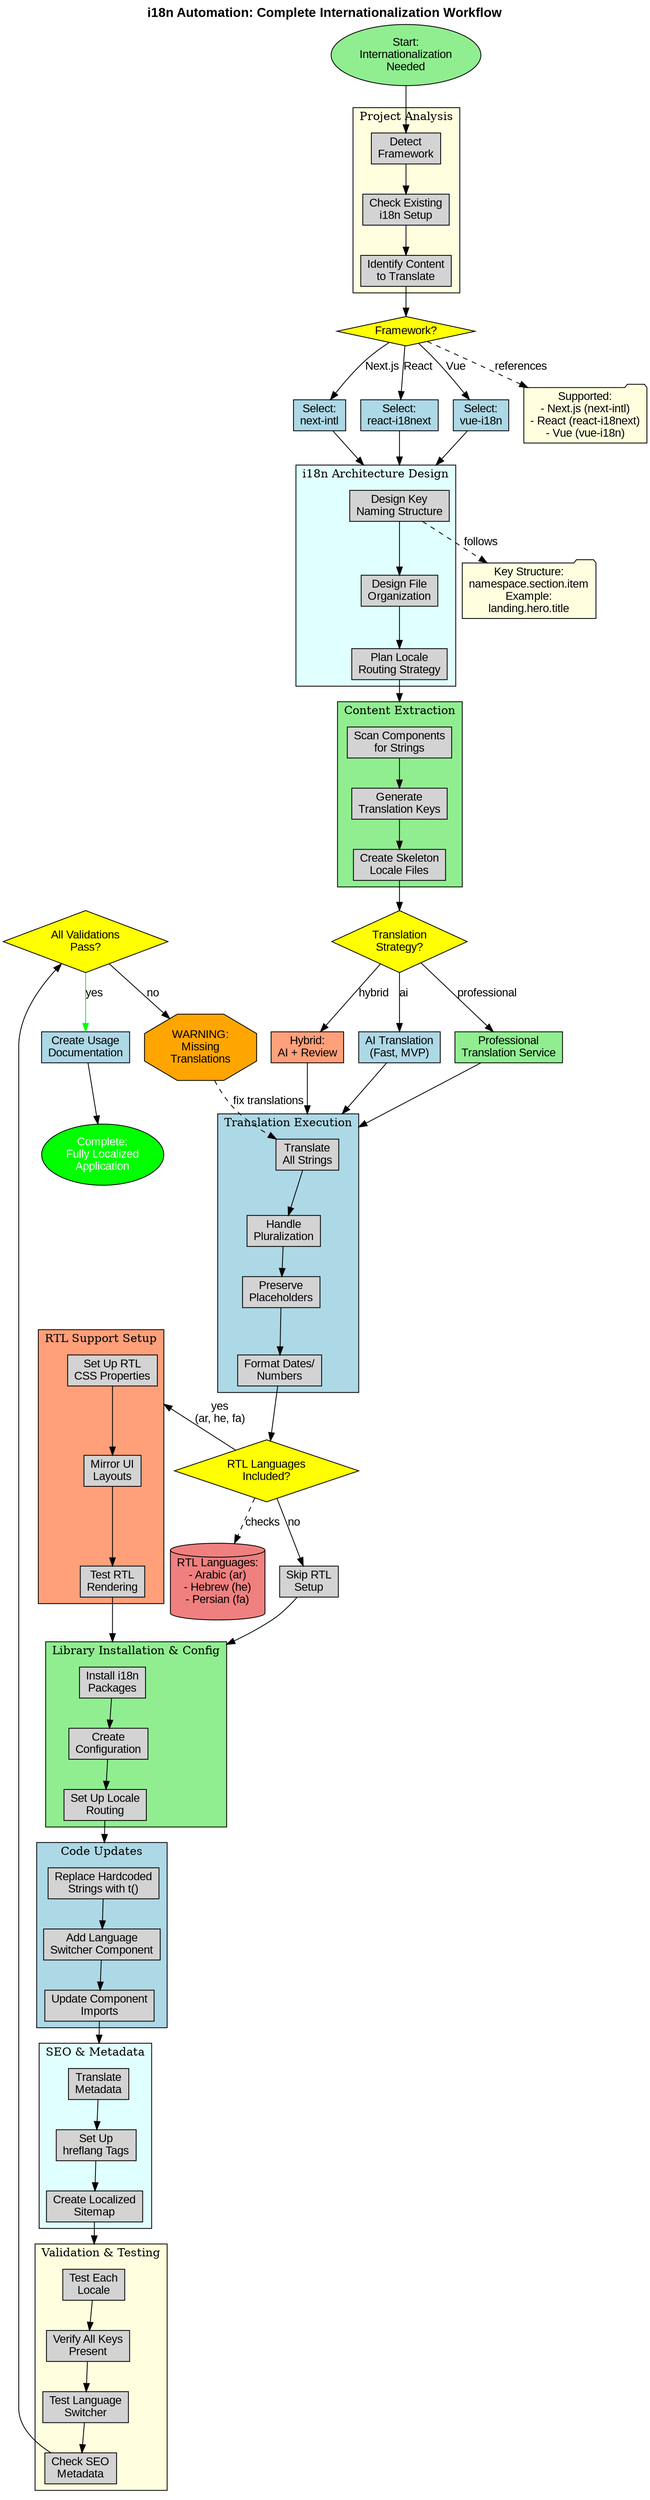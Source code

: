digraph I18nAutomation {
    rankdir=TB;
    compound=true;
    node [shape=box, style=filled, fontname="Arial"];
    edge [fontname="Arial"];

    // Start
    start [shape=ellipse, label="Start:\nInternationalization\nNeeded", fillcolor=lightgreen];
    end [shape=ellipse, label="Complete:\nFully Localized\nApplication", fillcolor=green, fontcolor=white];

    // Project Analysis
    subgraph cluster_analysis {
        label="Project Analysis";
        fillcolor=lightyellow;
        style=filled;

        detect_framework [label="Detect\nFramework"];
        check_existing [label="Check Existing\ni18n Setup"];
        identify_content [label="Identify Content\nto Translate"];

        detect_framework -> check_existing -> identify_content;
    }

    // Library Selection
    library_decision [shape=diamond, label="Framework?", fillcolor=yellow];

    select_nextintl [label="Select:\nnext-intl", fillcolor=lightblue];
    select_reacti18next [label="Select:\nreact-i18next", fillcolor=lightblue];
    select_vuei18n [label="Select:\nvue-i18n", fillcolor=lightblue];

    // Architecture Design
    subgraph cluster_architecture {
        label="i18n Architecture Design";
        fillcolor=lightcyan;
        style=filled;

        design_keys [label="Design Key\nNaming Structure"];
        design_organization [label="Design File\nOrganization"];
        plan_routing [label="Plan Locale\nRouting Strategy"];

        design_keys -> design_organization -> plan_routing;
    }

    // Content Extraction
    subgraph cluster_extraction {
        label="Content Extraction";
        fillcolor=lightgreen;
        style=filled;

        scan_components [label="Scan Components\nfor Strings"];
        generate_keys [label="Generate\nTranslation Keys"];
        create_skeleton [label="Create Skeleton\nLocale Files"];

        scan_components -> generate_keys -> create_skeleton;
    }

    // Translation Strategy
    translation_decision [shape=diamond, label="Translation\nStrategy?", fillcolor=yellow];

    ai_translate [label="AI Translation\n(Fast, MVP)", fillcolor=lightblue];
    professional_translate [label="Professional\nTranslation Service", fillcolor=lightgreen];
    hybrid_translate [label="Hybrid:\nAI + Review", fillcolor=lightsalmon];

    // Translation Execution
    subgraph cluster_translation {
        label="Translation Execution";
        fillcolor=lightblue;
        style=filled;

        translate_content [label="Translate\nAll Strings"];
        handle_plurals [label="Handle\nPluralization"];
        preserve_placeholders [label="Preserve\nPlaceholders"];
        format_dates [label="Format Dates/\nNumbers"];

        translate_content -> handle_plurals -> preserve_placeholders -> format_dates;
    }

    // RTL Check
    rtl_check [shape=diamond, label="RTL Languages\nIncluded?", fillcolor=yellow];

    // RTL Setup
    subgraph cluster_rtl {
        label="RTL Support Setup";
        fillcolor=lightsalmon;
        style=filled;

        setup_rtl_css [label="Set Up RTL\nCSS Properties"];
        mirror_layouts [label="Mirror UI\nLayouts"];
        test_rtl [label="Test RTL\nRendering"];

        setup_rtl_css -> mirror_layouts -> test_rtl;
    }

    skip_rtl [label="Skip RTL\nSetup", fillcolor=lightgray];

    // Installation
    subgraph cluster_installation {
        label="Library Installation & Config";
        fillcolor=lightgreen;
        style=filled;

        install_packages [label="Install i18n\nPackages"];
        create_config [label="Create\nConfiguration"];
        setup_routing [label="Set Up Locale\nRouting"];

        install_packages -> create_config -> setup_routing;
    }

    // Code Updates
    subgraph cluster_code_updates {
        label="Code Updates";
        fillcolor=lightblue;
        style=filled;

        replace_strings [label="Replace Hardcoded\nStrings with t()"];
        add_switcher [label="Add Language\nSwitcher Component"];
        update_imports [label="Update Component\nImports"];

        replace_strings -> add_switcher -> update_imports;
    }

    // SEO Configuration
    subgraph cluster_seo {
        label="SEO & Metadata";
        fillcolor=lightcyan;
        style=filled;

        translate_metadata [label="Translate\nMetadata"];
        setup_hreflang [label="Set Up\nhreflang Tags"];
        create_sitemap [label="Create Localized\nSitemap"];

        translate_metadata -> setup_hreflang -> create_sitemap;
    }

    // Validation
    subgraph cluster_validation {
        label="Validation & Testing";
        fillcolor=lightyellow;
        style=filled;

        test_each_locale [label="Test Each\nLocale"];
        verify_keys [label="Verify All Keys\nPresent"];
        test_switcher [label="Test Language\nSwitcher"];
        check_seo [label="Check SEO\nMetadata"];

        test_each_locale -> verify_keys -> test_switcher -> check_seo;
    }

    // Quality Check
    quality_check [shape=diamond, label="All Validations\nPass?", fillcolor=yellow];

    // Warning for missing translations
    missing_warning [shape=octagon, label="WARNING:\nMissing\nTranslations", fillcolor=orange];

    // Documentation
    document [label="Create Usage\nDocumentation", fillcolor=lightblue];

    // Flow
    start -> detect_framework;
    identify_content -> library_decision;

    library_decision -> select_nextintl [label="Next.js"];
    library_decision -> select_reacti18next [label="React"];
    library_decision -> select_vuei18n [label="Vue"];

    select_nextintl -> design_keys [lhead=cluster_architecture];
    select_reacti18next -> design_keys [lhead=cluster_architecture];
    select_vuei18n -> design_keys [lhead=cluster_architecture];

    plan_routing -> scan_components [lhead=cluster_extraction];
    create_skeleton -> translation_decision;

    translation_decision -> ai_translate [label="ai"];
    translation_decision -> professional_translate [label="professional"];
    translation_decision -> hybrid_translate [label="hybrid"];

    ai_translate -> translate_content [lhead=cluster_translation];
    professional_translate -> translate_content [lhead=cluster_translation];
    hybrid_translate -> translate_content [lhead=cluster_translation];

    format_dates -> rtl_check;

    rtl_check -> setup_rtl_css [label="yes\n(ar, he, fa)", lhead=cluster_rtl];
    rtl_check -> skip_rtl [label="no"];

    test_rtl -> install_packages [lhead=cluster_installation];
    skip_rtl -> install_packages [lhead=cluster_installation];

    setup_routing -> replace_strings [lhead=cluster_code_updates];
    update_imports -> translate_metadata [lhead=cluster_seo];

    create_sitemap -> test_each_locale [lhead=cluster_validation];
    check_seo -> quality_check;

    quality_check -> document [label="yes", color=green];
    quality_check -> missing_warning [label="no"];
    missing_warning -> translate_content [label="fix translations", style=dashed];

    document -> end;

    // External References
    frameworks [shape=folder, label="Supported:\n- Next.js (next-intl)\n- React (react-i18next)\n- Vue (vue-i18n)", fillcolor=lightyellow];
    library_decision -> frameworks [style=dashed, label="references"];

    rtl_languages [shape=cylinder, label="RTL Languages:\n- Arabic (ar)\n- Hebrew (he)\n- Persian (fa)", fillcolor=lightcoral];
    rtl_check -> rtl_languages [style=dashed, label="checks"];

    key_structure [shape=folder, label="Key Structure:\nnamespace.section.item\nExample:\nlanding.hero.title", fillcolor=lightyellow];
    design_keys -> key_structure [style=dashed, label="follows"];

    labelloc="t";
    label="i18n Automation: Complete Internationalization Workflow";
    fontsize=16;
    fontname="Arial Bold";
}
